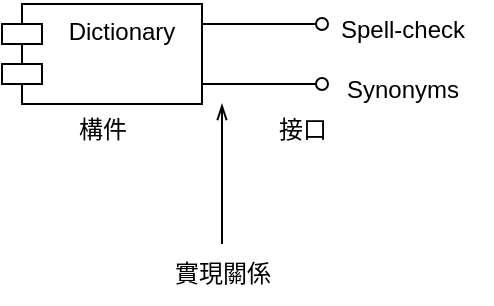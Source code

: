 <mxfile version="22.0.8" type="github">
  <diagram name="第 1 页" id="TH7aoE8-fnMF4B_7ixny">
    <mxGraphModel dx="548" dy="573" grid="1" gridSize="10" guides="1" tooltips="1" connect="1" arrows="1" fold="1" page="1" pageScale="1" pageWidth="827" pageHeight="1169" math="0" shadow="0">
      <root>
        <mxCell id="0" />
        <mxCell id="1" parent="0" />
        <mxCell id="4uQpLuL8sIcStSRhsGNj-1" value="Dictionary" style="shape=module;align=left;spacingLeft=20;align=center;verticalAlign=top;whiteSpace=wrap;html=1;" vertex="1" parent="1">
          <mxGeometry x="130" y="190" width="100" height="50" as="geometry" />
        </mxCell>
        <mxCell id="4uQpLuL8sIcStSRhsGNj-2" value="構件" style="text;html=1;align=center;verticalAlign=middle;resizable=0;points=[];autosize=1;strokeColor=none;fillColor=none;" vertex="1" parent="1">
          <mxGeometry x="155" y="238" width="50" height="30" as="geometry" />
        </mxCell>
        <mxCell id="4uQpLuL8sIcStSRhsGNj-3" value="" style="endArrow=oval;html=1;rounded=0;endFill=0;" edge="1" parent="1">
          <mxGeometry width="50" height="50" relative="1" as="geometry">
            <mxPoint x="230" y="200" as="sourcePoint" />
            <mxPoint x="290" y="200" as="targetPoint" />
          </mxGeometry>
        </mxCell>
        <mxCell id="4uQpLuL8sIcStSRhsGNj-4" value="" style="endArrow=oval;html=1;rounded=0;endFill=0;" edge="1" parent="1">
          <mxGeometry width="50" height="50" relative="1" as="geometry">
            <mxPoint x="230" y="230" as="sourcePoint" />
            <mxPoint x="290" y="230" as="targetPoint" />
          </mxGeometry>
        </mxCell>
        <mxCell id="4uQpLuL8sIcStSRhsGNj-5" value="Spell-check" style="text;html=1;align=center;verticalAlign=middle;resizable=0;points=[];autosize=1;strokeColor=none;fillColor=none;" vertex="1" parent="1">
          <mxGeometry x="285" y="188" width="90" height="30" as="geometry" />
        </mxCell>
        <mxCell id="4uQpLuL8sIcStSRhsGNj-6" value="Synonyms" style="text;html=1;align=center;verticalAlign=middle;resizable=0;points=[];autosize=1;strokeColor=none;fillColor=none;" vertex="1" parent="1">
          <mxGeometry x="290" y="218" width="80" height="30" as="geometry" />
        </mxCell>
        <mxCell id="4uQpLuL8sIcStSRhsGNj-7" value="接口" style="text;html=1;align=center;verticalAlign=middle;resizable=0;points=[];autosize=1;strokeColor=none;fillColor=none;" vertex="1" parent="1">
          <mxGeometry x="255" y="238" width="50" height="30" as="geometry" />
        </mxCell>
        <mxCell id="4uQpLuL8sIcStSRhsGNj-8" value="" style="endArrow=openThin;html=1;rounded=0;endFill=0;" edge="1" parent="1">
          <mxGeometry width="50" height="50" relative="1" as="geometry">
            <mxPoint x="240" y="310" as="sourcePoint" />
            <mxPoint x="240" y="240" as="targetPoint" />
          </mxGeometry>
        </mxCell>
        <mxCell id="4uQpLuL8sIcStSRhsGNj-9" value="實現關係" style="text;html=1;align=center;verticalAlign=middle;resizable=0;points=[];autosize=1;strokeColor=none;fillColor=none;" vertex="1" parent="1">
          <mxGeometry x="205" y="310" width="70" height="30" as="geometry" />
        </mxCell>
      </root>
    </mxGraphModel>
  </diagram>
</mxfile>
